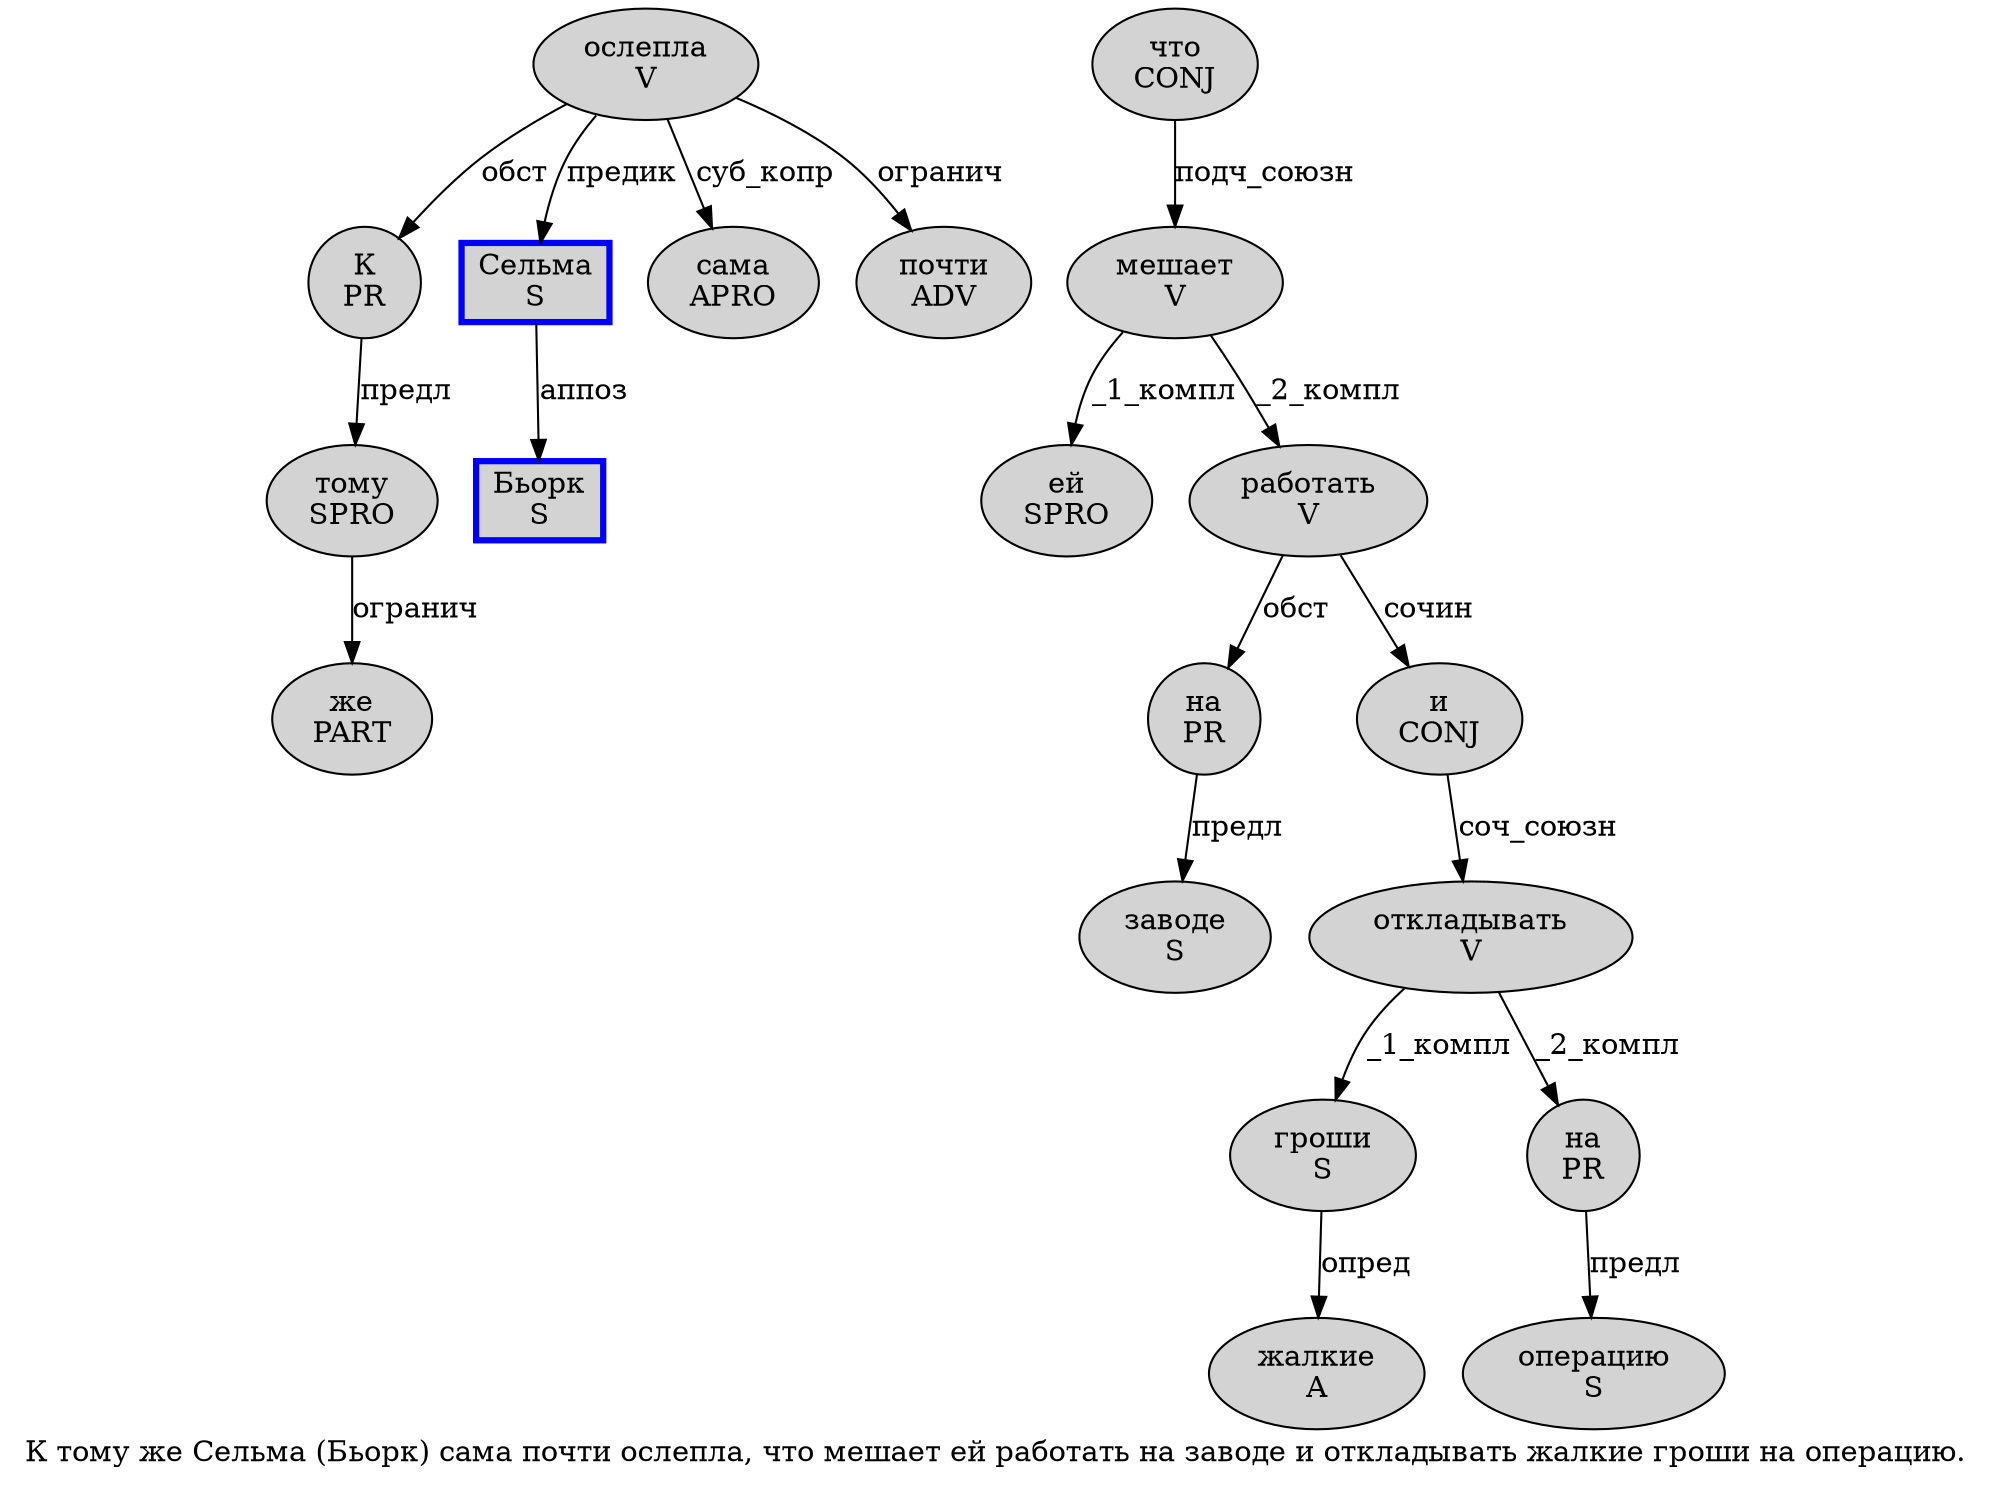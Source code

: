 digraph SENTENCE_1733 {
	graph [label="К тому же Сельма (Бьорк) сама почти ослепла, что мешает ей работать на заводе и откладывать жалкие гроши на операцию."]
	node [style=filled]
		0 [label="К
PR" color="" fillcolor=lightgray penwidth=1 shape=ellipse]
		1 [label="тому
SPRO" color="" fillcolor=lightgray penwidth=1 shape=ellipse]
		2 [label="же
PART" color="" fillcolor=lightgray penwidth=1 shape=ellipse]
		3 [label="Сельма
S" color=blue fillcolor=lightgray penwidth=3 shape=box]
		5 [label="Бьорк
S" color=blue fillcolor=lightgray penwidth=3 shape=box]
		7 [label="сама
APRO" color="" fillcolor=lightgray penwidth=1 shape=ellipse]
		8 [label="почти
ADV" color="" fillcolor=lightgray penwidth=1 shape=ellipse]
		9 [label="ослепла
V" color="" fillcolor=lightgray penwidth=1 shape=ellipse]
		11 [label="что
CONJ" color="" fillcolor=lightgray penwidth=1 shape=ellipse]
		12 [label="мешает
V" color="" fillcolor=lightgray penwidth=1 shape=ellipse]
		13 [label="ей
SPRO" color="" fillcolor=lightgray penwidth=1 shape=ellipse]
		14 [label="работать
V" color="" fillcolor=lightgray penwidth=1 shape=ellipse]
		15 [label="на
PR" color="" fillcolor=lightgray penwidth=1 shape=ellipse]
		16 [label="заводе
S" color="" fillcolor=lightgray penwidth=1 shape=ellipse]
		17 [label="и
CONJ" color="" fillcolor=lightgray penwidth=1 shape=ellipse]
		18 [label="откладывать
V" color="" fillcolor=lightgray penwidth=1 shape=ellipse]
		19 [label="жалкие
A" color="" fillcolor=lightgray penwidth=1 shape=ellipse]
		20 [label="гроши
S" color="" fillcolor=lightgray penwidth=1 shape=ellipse]
		21 [label="на
PR" color="" fillcolor=lightgray penwidth=1 shape=ellipse]
		22 [label="операцию
S" color="" fillcolor=lightgray penwidth=1 shape=ellipse]
			12 -> 13 [label="_1_компл"]
			12 -> 14 [label="_2_компл"]
			20 -> 19 [label="опред"]
			15 -> 16 [label="предл"]
			9 -> 0 [label="обст"]
			9 -> 3 [label="предик"]
			9 -> 7 [label="суб_копр"]
			9 -> 8 [label="огранич"]
			0 -> 1 [label="предл"]
			3 -> 5 [label="аппоз"]
			17 -> 18 [label="соч_союзн"]
			21 -> 22 [label="предл"]
			14 -> 15 [label="обст"]
			14 -> 17 [label="сочин"]
			1 -> 2 [label="огранич"]
			18 -> 20 [label="_1_компл"]
			18 -> 21 [label="_2_компл"]
			11 -> 12 [label="подч_союзн"]
}